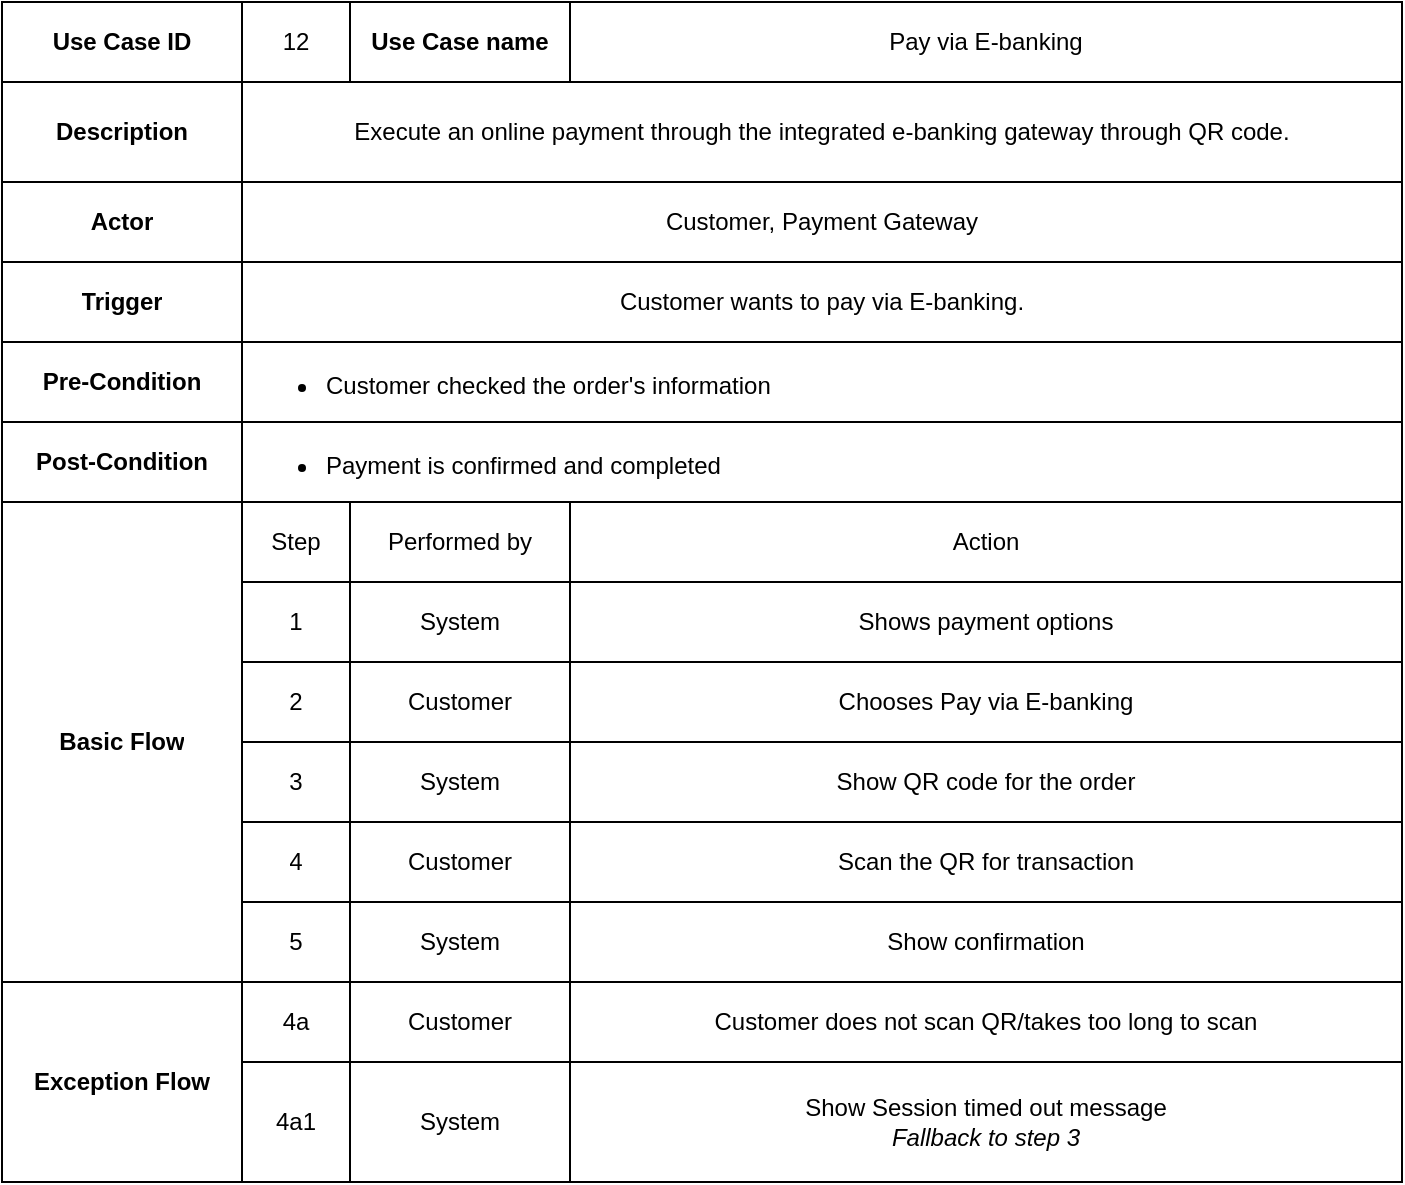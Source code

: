 <mxfile version="27.1.1">
  <diagram name="Page-1" id="bQDI14vMw8PZ6naLLSDK">
    <mxGraphModel dx="1060" dy="635" grid="1" gridSize="10" guides="1" tooltips="1" connect="1" arrows="1" fold="1" page="1" pageScale="1" pageWidth="850" pageHeight="1100" math="0" shadow="0">
      <root>
        <mxCell id="0" />
        <mxCell id="1" parent="0" />
        <mxCell id="U2eWrKddskr88P-q4Avn-1" value="" style="shape=table;startSize=0;container=1;collapsible=0;childLayout=tableLayout;fontStyle=0" parent="1" vertex="1">
          <mxGeometry x="75" y="250" width="700" height="590" as="geometry" />
        </mxCell>
        <mxCell id="U2eWrKddskr88P-q4Avn-2" value="" style="shape=tableRow;horizontal=0;startSize=0;swimlaneHead=0;swimlaneBody=0;strokeColor=inherit;top=0;left=0;bottom=0;right=0;collapsible=0;dropTarget=0;fillColor=none;points=[[0,0.5],[1,0.5]];portConstraint=eastwest;" parent="U2eWrKddskr88P-q4Avn-1" vertex="1">
          <mxGeometry width="700" height="40" as="geometry" />
        </mxCell>
        <mxCell id="U2eWrKddskr88P-q4Avn-3" value="Use Case ID" style="shape=partialRectangle;html=1;whiteSpace=wrap;connectable=0;strokeColor=inherit;overflow=hidden;fillColor=none;top=0;left=0;bottom=0;right=0;pointerEvents=1;fontStyle=1" parent="U2eWrKddskr88P-q4Avn-2" vertex="1">
          <mxGeometry width="120" height="40" as="geometry">
            <mxRectangle width="120" height="40" as="alternateBounds" />
          </mxGeometry>
        </mxCell>
        <mxCell id="U2eWrKddskr88P-q4Avn-4" value="12" style="shape=partialRectangle;html=1;whiteSpace=wrap;connectable=0;strokeColor=inherit;overflow=hidden;fillColor=none;top=0;left=0;bottom=0;right=0;pointerEvents=1;" parent="U2eWrKddskr88P-q4Avn-2" vertex="1">
          <mxGeometry x="120" width="54" height="40" as="geometry">
            <mxRectangle width="54" height="40" as="alternateBounds" />
          </mxGeometry>
        </mxCell>
        <mxCell id="U2eWrKddskr88P-q4Avn-5" value="Use Case name" style="shape=partialRectangle;html=1;whiteSpace=wrap;connectable=0;strokeColor=inherit;overflow=hidden;fillColor=none;top=0;left=0;bottom=0;right=0;pointerEvents=1;fontStyle=1" parent="U2eWrKddskr88P-q4Avn-2" vertex="1">
          <mxGeometry x="174" width="110" height="40" as="geometry">
            <mxRectangle width="110" height="40" as="alternateBounds" />
          </mxGeometry>
        </mxCell>
        <mxCell id="U2eWrKddskr88P-q4Avn-6" value="Pay via E-banking" style="shape=partialRectangle;html=1;whiteSpace=wrap;connectable=0;strokeColor=inherit;overflow=hidden;fillColor=none;top=0;left=0;bottom=0;right=0;pointerEvents=1;" parent="U2eWrKddskr88P-q4Avn-2" vertex="1">
          <mxGeometry x="284" width="416" height="40" as="geometry">
            <mxRectangle width="416" height="40" as="alternateBounds" />
          </mxGeometry>
        </mxCell>
        <mxCell id="U2eWrKddskr88P-q4Avn-7" style="shape=tableRow;horizontal=0;startSize=0;swimlaneHead=0;swimlaneBody=0;strokeColor=inherit;top=0;left=0;bottom=0;right=0;collapsible=0;dropTarget=0;fillColor=none;points=[[0,0.5],[1,0.5]];portConstraint=eastwest;" parent="U2eWrKddskr88P-q4Avn-1" vertex="1">
          <mxGeometry y="40" width="700" height="50" as="geometry" />
        </mxCell>
        <mxCell id="U2eWrKddskr88P-q4Avn-8" value="Description" style="shape=partialRectangle;html=1;whiteSpace=wrap;connectable=0;strokeColor=inherit;overflow=hidden;fillColor=none;top=0;left=0;bottom=0;right=0;pointerEvents=1;fontStyle=1" parent="U2eWrKddskr88P-q4Avn-7" vertex="1">
          <mxGeometry width="120" height="50" as="geometry">
            <mxRectangle width="120" height="50" as="alternateBounds" />
          </mxGeometry>
        </mxCell>
        <mxCell id="U2eWrKddskr88P-q4Avn-9" value="Execute an online payment through the integrated e-banking gateway through QR code." style="shape=partialRectangle;html=1;whiteSpace=wrap;connectable=0;strokeColor=inherit;overflow=hidden;fillColor=none;top=0;left=0;bottom=0;right=0;pointerEvents=1;rowspan=1;colspan=3;" parent="U2eWrKddskr88P-q4Avn-7" vertex="1">
          <mxGeometry x="120" width="580" height="50" as="geometry">
            <mxRectangle width="54" height="50" as="alternateBounds" />
          </mxGeometry>
        </mxCell>
        <mxCell id="U2eWrKddskr88P-q4Avn-10" style="shape=partialRectangle;html=1;whiteSpace=wrap;connectable=0;strokeColor=inherit;overflow=hidden;fillColor=none;top=0;left=0;bottom=0;right=0;pointerEvents=1;fontStyle=1" parent="U2eWrKddskr88P-q4Avn-7" vertex="1" visible="0">
          <mxGeometry x="174" width="110" height="50" as="geometry">
            <mxRectangle width="110" height="50" as="alternateBounds" />
          </mxGeometry>
        </mxCell>
        <mxCell id="U2eWrKddskr88P-q4Avn-11" style="shape=partialRectangle;html=1;whiteSpace=wrap;connectable=0;strokeColor=inherit;overflow=hidden;fillColor=none;top=0;left=0;bottom=0;right=0;pointerEvents=1;" parent="U2eWrKddskr88P-q4Avn-7" vertex="1" visible="0">
          <mxGeometry x="284" width="416" height="50" as="geometry">
            <mxRectangle width="416" height="50" as="alternateBounds" />
          </mxGeometry>
        </mxCell>
        <mxCell id="U2eWrKddskr88P-q4Avn-12" value="" style="shape=tableRow;horizontal=0;startSize=0;swimlaneHead=0;swimlaneBody=0;strokeColor=inherit;top=0;left=0;bottom=0;right=0;collapsible=0;dropTarget=0;fillColor=none;points=[[0,0.5],[1,0.5]];portConstraint=eastwest;" parent="U2eWrKddskr88P-q4Avn-1" vertex="1">
          <mxGeometry y="90" width="700" height="40" as="geometry" />
        </mxCell>
        <mxCell id="U2eWrKddskr88P-q4Avn-13" value="Actor" style="shape=partialRectangle;html=1;whiteSpace=wrap;connectable=0;strokeColor=inherit;overflow=hidden;fillColor=none;top=0;left=0;bottom=0;right=0;pointerEvents=1;fontStyle=1" parent="U2eWrKddskr88P-q4Avn-12" vertex="1">
          <mxGeometry width="120" height="40" as="geometry">
            <mxRectangle width="120" height="40" as="alternateBounds" />
          </mxGeometry>
        </mxCell>
        <mxCell id="U2eWrKddskr88P-q4Avn-14" value="Customer, Payment Gateway" style="shape=partialRectangle;html=1;whiteSpace=wrap;connectable=0;strokeColor=inherit;overflow=hidden;fillColor=none;top=0;left=0;bottom=0;right=0;pointerEvents=1;rowspan=1;colspan=3;" parent="U2eWrKddskr88P-q4Avn-12" vertex="1">
          <mxGeometry x="120" width="580" height="40" as="geometry">
            <mxRectangle width="54" height="40" as="alternateBounds" />
          </mxGeometry>
        </mxCell>
        <mxCell id="U2eWrKddskr88P-q4Avn-15" value="" style="shape=partialRectangle;html=1;whiteSpace=wrap;connectable=0;strokeColor=inherit;overflow=hidden;fillColor=none;top=0;left=0;bottom=0;right=0;pointerEvents=1;" parent="U2eWrKddskr88P-q4Avn-12" vertex="1" visible="0">
          <mxGeometry x="174" width="110" height="40" as="geometry">
            <mxRectangle width="110" height="40" as="alternateBounds" />
          </mxGeometry>
        </mxCell>
        <mxCell id="U2eWrKddskr88P-q4Avn-16" value="" style="shape=partialRectangle;html=1;whiteSpace=wrap;connectable=0;strokeColor=inherit;overflow=hidden;fillColor=none;top=0;left=0;bottom=0;right=0;pointerEvents=1;" parent="U2eWrKddskr88P-q4Avn-12" vertex="1" visible="0">
          <mxGeometry x="284" width="416" height="40" as="geometry">
            <mxRectangle width="416" height="40" as="alternateBounds" />
          </mxGeometry>
        </mxCell>
        <mxCell id="U2eWrKddskr88P-q4Avn-17" style="shape=tableRow;horizontal=0;startSize=0;swimlaneHead=0;swimlaneBody=0;strokeColor=inherit;top=0;left=0;bottom=0;right=0;collapsible=0;dropTarget=0;fillColor=none;points=[[0,0.5],[1,0.5]];portConstraint=eastwest;" parent="U2eWrKddskr88P-q4Avn-1" vertex="1">
          <mxGeometry y="130" width="700" height="40" as="geometry" />
        </mxCell>
        <mxCell id="U2eWrKddskr88P-q4Avn-18" value="Trigger" style="shape=partialRectangle;html=1;whiteSpace=wrap;connectable=0;strokeColor=inherit;overflow=hidden;fillColor=none;top=0;left=0;bottom=0;right=0;pointerEvents=1;fontStyle=1" parent="U2eWrKddskr88P-q4Avn-17" vertex="1">
          <mxGeometry width="120" height="40" as="geometry">
            <mxRectangle width="120" height="40" as="alternateBounds" />
          </mxGeometry>
        </mxCell>
        <mxCell id="U2eWrKddskr88P-q4Avn-19" value="Customer wants to pay via E-banking." style="shape=partialRectangle;html=1;whiteSpace=wrap;connectable=0;strokeColor=inherit;overflow=hidden;fillColor=none;top=0;left=0;bottom=0;right=0;pointerEvents=1;rowspan=1;colspan=3;" parent="U2eWrKddskr88P-q4Avn-17" vertex="1">
          <mxGeometry x="120" width="580" height="40" as="geometry">
            <mxRectangle width="54" height="40" as="alternateBounds" />
          </mxGeometry>
        </mxCell>
        <mxCell id="U2eWrKddskr88P-q4Avn-20" style="shape=partialRectangle;html=1;whiteSpace=wrap;connectable=0;strokeColor=inherit;overflow=hidden;fillColor=none;top=0;left=0;bottom=0;right=0;pointerEvents=1;" parent="U2eWrKddskr88P-q4Avn-17" vertex="1" visible="0">
          <mxGeometry x="174" width="110" height="40" as="geometry">
            <mxRectangle width="110" height="40" as="alternateBounds" />
          </mxGeometry>
        </mxCell>
        <mxCell id="U2eWrKddskr88P-q4Avn-21" style="shape=partialRectangle;html=1;whiteSpace=wrap;connectable=0;strokeColor=inherit;overflow=hidden;fillColor=none;top=0;left=0;bottom=0;right=0;pointerEvents=1;" parent="U2eWrKddskr88P-q4Avn-17" vertex="1" visible="0">
          <mxGeometry x="284" width="416" height="40" as="geometry">
            <mxRectangle width="416" height="40" as="alternateBounds" />
          </mxGeometry>
        </mxCell>
        <mxCell id="U2eWrKddskr88P-q4Avn-22" value="" style="shape=tableRow;horizontal=0;startSize=0;swimlaneHead=0;swimlaneBody=0;strokeColor=inherit;top=0;left=0;bottom=0;right=0;collapsible=0;dropTarget=0;fillColor=none;points=[[0,0.5],[1,0.5]];portConstraint=eastwest;" parent="U2eWrKddskr88P-q4Avn-1" vertex="1">
          <mxGeometry y="170" width="700" height="40" as="geometry" />
        </mxCell>
        <mxCell id="U2eWrKddskr88P-q4Avn-23" value="&lt;b&gt;Pre-Condition&lt;/b&gt;" style="shape=partialRectangle;html=1;whiteSpace=wrap;connectable=0;strokeColor=inherit;overflow=hidden;fillColor=none;top=0;left=0;bottom=0;right=0;pointerEvents=1;" parent="U2eWrKddskr88P-q4Avn-22" vertex="1">
          <mxGeometry width="120" height="40" as="geometry">
            <mxRectangle width="120" height="40" as="alternateBounds" />
          </mxGeometry>
        </mxCell>
        <mxCell id="U2eWrKddskr88P-q4Avn-24" value="&lt;div align=&quot;left&quot;&gt;&lt;ul&gt;&lt;li&gt;Customer checked the order&#39;s information&lt;/li&gt;&lt;/ul&gt;&lt;/div&gt;" style="shape=partialRectangle;html=1;whiteSpace=wrap;connectable=0;strokeColor=inherit;overflow=hidden;fillColor=none;top=0;left=0;bottom=0;right=0;pointerEvents=1;rowspan=1;colspan=3;align=left;" parent="U2eWrKddskr88P-q4Avn-22" vertex="1">
          <mxGeometry x="120" width="580" height="40" as="geometry">
            <mxRectangle width="54" height="40" as="alternateBounds" />
          </mxGeometry>
        </mxCell>
        <mxCell id="U2eWrKddskr88P-q4Avn-25" value="" style="shape=partialRectangle;html=1;whiteSpace=wrap;connectable=0;strokeColor=inherit;overflow=hidden;fillColor=none;top=0;left=0;bottom=0;right=0;pointerEvents=1;" parent="U2eWrKddskr88P-q4Avn-22" vertex="1" visible="0">
          <mxGeometry x="174" width="110" height="40" as="geometry">
            <mxRectangle width="110" height="40" as="alternateBounds" />
          </mxGeometry>
        </mxCell>
        <mxCell id="U2eWrKddskr88P-q4Avn-26" value="" style="shape=partialRectangle;html=1;whiteSpace=wrap;connectable=0;strokeColor=inherit;overflow=hidden;fillColor=none;top=0;left=0;bottom=0;right=0;pointerEvents=1;" parent="U2eWrKddskr88P-q4Avn-22" vertex="1" visible="0">
          <mxGeometry x="284" width="416" height="40" as="geometry">
            <mxRectangle width="416" height="40" as="alternateBounds" />
          </mxGeometry>
        </mxCell>
        <mxCell id="U2eWrKddskr88P-q4Avn-27" style="shape=tableRow;horizontal=0;startSize=0;swimlaneHead=0;swimlaneBody=0;strokeColor=inherit;top=0;left=0;bottom=0;right=0;collapsible=0;dropTarget=0;fillColor=none;points=[[0,0.5],[1,0.5]];portConstraint=eastwest;" parent="U2eWrKddskr88P-q4Avn-1" vertex="1">
          <mxGeometry y="210" width="700" height="40" as="geometry" />
        </mxCell>
        <mxCell id="U2eWrKddskr88P-q4Avn-28" value="&lt;b&gt;Post-Condition&lt;/b&gt;" style="shape=partialRectangle;html=1;whiteSpace=wrap;connectable=0;strokeColor=inherit;overflow=hidden;fillColor=none;top=0;left=0;bottom=0;right=0;pointerEvents=1;" parent="U2eWrKddskr88P-q4Avn-27" vertex="1">
          <mxGeometry width="120" height="40" as="geometry">
            <mxRectangle width="120" height="40" as="alternateBounds" />
          </mxGeometry>
        </mxCell>
        <mxCell id="U2eWrKddskr88P-q4Avn-29" value="&lt;div align=&quot;left&quot;&gt;&lt;ul&gt;&lt;li&gt;Payment is confirmed and completed&lt;/li&gt;&lt;/ul&gt;&lt;/div&gt;" style="shape=partialRectangle;html=1;whiteSpace=wrap;connectable=0;strokeColor=inherit;overflow=hidden;fillColor=none;top=0;left=0;bottom=0;right=0;pointerEvents=1;rowspan=1;colspan=3;align=left;" parent="U2eWrKddskr88P-q4Avn-27" vertex="1">
          <mxGeometry x="120" width="580" height="40" as="geometry">
            <mxRectangle width="54" height="40" as="alternateBounds" />
          </mxGeometry>
        </mxCell>
        <mxCell id="U2eWrKddskr88P-q4Avn-30" style="shape=partialRectangle;html=1;whiteSpace=wrap;connectable=0;strokeColor=inherit;overflow=hidden;fillColor=none;top=0;left=0;bottom=0;right=0;pointerEvents=1;" parent="U2eWrKddskr88P-q4Avn-27" vertex="1" visible="0">
          <mxGeometry x="174" width="110" height="40" as="geometry">
            <mxRectangle width="110" height="40" as="alternateBounds" />
          </mxGeometry>
        </mxCell>
        <mxCell id="U2eWrKddskr88P-q4Avn-31" style="shape=partialRectangle;html=1;whiteSpace=wrap;connectable=0;strokeColor=inherit;overflow=hidden;fillColor=none;top=0;left=0;bottom=0;right=0;pointerEvents=1;" parent="U2eWrKddskr88P-q4Avn-27" vertex="1" visible="0">
          <mxGeometry x="284" width="416" height="40" as="geometry">
            <mxRectangle width="416" height="40" as="alternateBounds" />
          </mxGeometry>
        </mxCell>
        <mxCell id="U2eWrKddskr88P-q4Avn-32" value="" style="shape=tableRow;horizontal=0;startSize=0;swimlaneHead=0;swimlaneBody=0;strokeColor=inherit;top=0;left=0;bottom=0;right=0;collapsible=0;dropTarget=0;fillColor=none;points=[[0,0.5],[1,0.5]];portConstraint=eastwest;" parent="U2eWrKddskr88P-q4Avn-1" vertex="1">
          <mxGeometry y="250" width="700" height="40" as="geometry" />
        </mxCell>
        <mxCell id="U2eWrKddskr88P-q4Avn-33" value="&lt;b&gt;Basic Flow&lt;/b&gt;" style="shape=partialRectangle;html=1;whiteSpace=wrap;connectable=0;strokeColor=inherit;overflow=hidden;fillColor=none;top=0;left=0;bottom=0;right=0;pointerEvents=1;rowspan=6;colspan=1;" parent="U2eWrKddskr88P-q4Avn-32" vertex="1">
          <mxGeometry width="120" height="240" as="geometry">
            <mxRectangle width="120" height="40" as="alternateBounds" />
          </mxGeometry>
        </mxCell>
        <mxCell id="U2eWrKddskr88P-q4Avn-34" value="Step" style="shape=partialRectangle;html=1;whiteSpace=wrap;connectable=0;strokeColor=inherit;overflow=hidden;fillColor=none;top=0;left=0;bottom=0;right=0;pointerEvents=1;" parent="U2eWrKddskr88P-q4Avn-32" vertex="1">
          <mxGeometry x="120" width="54" height="40" as="geometry">
            <mxRectangle width="54" height="40" as="alternateBounds" />
          </mxGeometry>
        </mxCell>
        <mxCell id="U2eWrKddskr88P-q4Avn-35" value="Performed by" style="shape=partialRectangle;html=1;whiteSpace=wrap;connectable=0;strokeColor=inherit;overflow=hidden;fillColor=none;top=0;left=0;bottom=0;right=0;pointerEvents=1;" parent="U2eWrKddskr88P-q4Avn-32" vertex="1">
          <mxGeometry x="174" width="110" height="40" as="geometry">
            <mxRectangle width="110" height="40" as="alternateBounds" />
          </mxGeometry>
        </mxCell>
        <mxCell id="U2eWrKddskr88P-q4Avn-36" value="Action" style="shape=partialRectangle;html=1;whiteSpace=wrap;connectable=0;strokeColor=inherit;overflow=hidden;fillColor=none;top=0;left=0;bottom=0;right=0;pointerEvents=1;" parent="U2eWrKddskr88P-q4Avn-32" vertex="1">
          <mxGeometry x="284" width="416" height="40" as="geometry">
            <mxRectangle width="416" height="40" as="alternateBounds" />
          </mxGeometry>
        </mxCell>
        <mxCell id="U2eWrKddskr88P-q4Avn-37" value="" style="shape=tableRow;horizontal=0;startSize=0;swimlaneHead=0;swimlaneBody=0;strokeColor=inherit;top=0;left=0;bottom=0;right=0;collapsible=0;dropTarget=0;fillColor=none;points=[[0,0.5],[1,0.5]];portConstraint=eastwest;" parent="U2eWrKddskr88P-q4Avn-1" vertex="1">
          <mxGeometry y="290" width="700" height="40" as="geometry" />
        </mxCell>
        <mxCell id="U2eWrKddskr88P-q4Avn-38" value="" style="shape=partialRectangle;html=1;whiteSpace=wrap;connectable=0;strokeColor=inherit;overflow=hidden;fillColor=none;top=0;left=0;bottom=0;right=0;pointerEvents=1;" parent="U2eWrKddskr88P-q4Avn-37" vertex="1" visible="0">
          <mxGeometry width="120" height="40" as="geometry">
            <mxRectangle width="120" height="40" as="alternateBounds" />
          </mxGeometry>
        </mxCell>
        <mxCell id="U2eWrKddskr88P-q4Avn-39" value="1" style="shape=partialRectangle;html=1;whiteSpace=wrap;connectable=0;strokeColor=inherit;overflow=hidden;fillColor=none;top=0;left=0;bottom=0;right=0;pointerEvents=1;" parent="U2eWrKddskr88P-q4Avn-37" vertex="1">
          <mxGeometry x="120" width="54" height="40" as="geometry">
            <mxRectangle width="54" height="40" as="alternateBounds" />
          </mxGeometry>
        </mxCell>
        <mxCell id="U2eWrKddskr88P-q4Avn-40" value="System" style="shape=partialRectangle;html=1;whiteSpace=wrap;connectable=0;strokeColor=inherit;overflow=hidden;fillColor=none;top=0;left=0;bottom=0;right=0;pointerEvents=1;" parent="U2eWrKddskr88P-q4Avn-37" vertex="1">
          <mxGeometry x="174" width="110" height="40" as="geometry">
            <mxRectangle width="110" height="40" as="alternateBounds" />
          </mxGeometry>
        </mxCell>
        <mxCell id="U2eWrKddskr88P-q4Avn-41" value="Shows payment options" style="shape=partialRectangle;html=1;whiteSpace=wrap;connectable=0;strokeColor=inherit;overflow=hidden;fillColor=none;top=0;left=0;bottom=0;right=0;pointerEvents=1;fontStyle=0" parent="U2eWrKddskr88P-q4Avn-37" vertex="1">
          <mxGeometry x="284" width="416" height="40" as="geometry">
            <mxRectangle width="416" height="40" as="alternateBounds" />
          </mxGeometry>
        </mxCell>
        <mxCell id="U2eWrKddskr88P-q4Avn-42" value="" style="shape=tableRow;horizontal=0;startSize=0;swimlaneHead=0;swimlaneBody=0;strokeColor=inherit;top=0;left=0;bottom=0;right=0;collapsible=0;dropTarget=0;fillColor=none;points=[[0,0.5],[1,0.5]];portConstraint=eastwest;" parent="U2eWrKddskr88P-q4Avn-1" vertex="1">
          <mxGeometry y="330" width="700" height="40" as="geometry" />
        </mxCell>
        <mxCell id="U2eWrKddskr88P-q4Avn-43" value="" style="shape=partialRectangle;html=1;whiteSpace=wrap;connectable=0;strokeColor=inherit;overflow=hidden;fillColor=none;top=0;left=0;bottom=0;right=0;pointerEvents=1;" parent="U2eWrKddskr88P-q4Avn-42" vertex="1" visible="0">
          <mxGeometry width="120" height="40" as="geometry">
            <mxRectangle width="120" height="40" as="alternateBounds" />
          </mxGeometry>
        </mxCell>
        <mxCell id="U2eWrKddskr88P-q4Avn-44" value="2" style="shape=partialRectangle;html=1;whiteSpace=wrap;connectable=0;strokeColor=inherit;overflow=hidden;fillColor=none;top=0;left=0;bottom=0;right=0;pointerEvents=1;" parent="U2eWrKddskr88P-q4Avn-42" vertex="1">
          <mxGeometry x="120" width="54" height="40" as="geometry">
            <mxRectangle width="54" height="40" as="alternateBounds" />
          </mxGeometry>
        </mxCell>
        <mxCell id="U2eWrKddskr88P-q4Avn-45" value="Customer" style="shape=partialRectangle;html=1;whiteSpace=wrap;connectable=0;strokeColor=inherit;overflow=hidden;fillColor=none;top=0;left=0;bottom=0;right=0;pointerEvents=1;" parent="U2eWrKddskr88P-q4Avn-42" vertex="1">
          <mxGeometry x="174" width="110" height="40" as="geometry">
            <mxRectangle width="110" height="40" as="alternateBounds" />
          </mxGeometry>
        </mxCell>
        <mxCell id="U2eWrKddskr88P-q4Avn-46" value="Chooses Pay via E-banking" style="shape=partialRectangle;html=1;whiteSpace=wrap;connectable=0;strokeColor=inherit;overflow=hidden;fillColor=none;top=0;left=0;bottom=0;right=0;pointerEvents=1;fontStyle=0" parent="U2eWrKddskr88P-q4Avn-42" vertex="1">
          <mxGeometry x="284" width="416" height="40" as="geometry">
            <mxRectangle width="416" height="40" as="alternateBounds" />
          </mxGeometry>
        </mxCell>
        <mxCell id="U2eWrKddskr88P-q4Avn-47" value="" style="shape=tableRow;horizontal=0;startSize=0;swimlaneHead=0;swimlaneBody=0;strokeColor=inherit;top=0;left=0;bottom=0;right=0;collapsible=0;dropTarget=0;fillColor=none;points=[[0,0.5],[1,0.5]];portConstraint=eastwest;" parent="U2eWrKddskr88P-q4Avn-1" vertex="1">
          <mxGeometry y="370" width="700" height="40" as="geometry" />
        </mxCell>
        <mxCell id="U2eWrKddskr88P-q4Avn-48" value="" style="shape=partialRectangle;html=1;whiteSpace=wrap;connectable=0;strokeColor=inherit;overflow=hidden;fillColor=none;top=0;left=0;bottom=0;right=0;pointerEvents=1;" parent="U2eWrKddskr88P-q4Avn-47" vertex="1" visible="0">
          <mxGeometry width="120" height="40" as="geometry">
            <mxRectangle width="120" height="40" as="alternateBounds" />
          </mxGeometry>
        </mxCell>
        <mxCell id="U2eWrKddskr88P-q4Avn-49" value="3" style="shape=partialRectangle;html=1;whiteSpace=wrap;connectable=0;strokeColor=inherit;overflow=hidden;fillColor=none;top=0;left=0;bottom=0;right=0;pointerEvents=1;" parent="U2eWrKddskr88P-q4Avn-47" vertex="1">
          <mxGeometry x="120" width="54" height="40" as="geometry">
            <mxRectangle width="54" height="40" as="alternateBounds" />
          </mxGeometry>
        </mxCell>
        <mxCell id="U2eWrKddskr88P-q4Avn-50" value="System" style="shape=partialRectangle;html=1;whiteSpace=wrap;connectable=0;strokeColor=inherit;overflow=hidden;fillColor=none;top=0;left=0;bottom=0;right=0;pointerEvents=1;" parent="U2eWrKddskr88P-q4Avn-47" vertex="1">
          <mxGeometry x="174" width="110" height="40" as="geometry">
            <mxRectangle width="110" height="40" as="alternateBounds" />
          </mxGeometry>
        </mxCell>
        <mxCell id="U2eWrKddskr88P-q4Avn-51" value="Show QR code for the order" style="shape=partialRectangle;html=1;whiteSpace=wrap;connectable=0;strokeColor=inherit;overflow=hidden;fillColor=none;top=0;left=0;bottom=0;right=0;pointerEvents=1;" parent="U2eWrKddskr88P-q4Avn-47" vertex="1">
          <mxGeometry x="284" width="416" height="40" as="geometry">
            <mxRectangle width="416" height="40" as="alternateBounds" />
          </mxGeometry>
        </mxCell>
        <mxCell id="U2eWrKddskr88P-q4Avn-52" style="shape=tableRow;horizontal=0;startSize=0;swimlaneHead=0;swimlaneBody=0;strokeColor=inherit;top=0;left=0;bottom=0;right=0;collapsible=0;dropTarget=0;fillColor=none;points=[[0,0.5],[1,0.5]];portConstraint=eastwest;" parent="U2eWrKddskr88P-q4Avn-1" vertex="1">
          <mxGeometry y="410" width="700" height="40" as="geometry" />
        </mxCell>
        <mxCell id="U2eWrKddskr88P-q4Avn-53" style="shape=partialRectangle;html=1;whiteSpace=wrap;connectable=0;strokeColor=inherit;overflow=hidden;fillColor=none;top=0;left=0;bottom=0;right=0;pointerEvents=1;" parent="U2eWrKddskr88P-q4Avn-52" visible="0" vertex="1">
          <mxGeometry width="120" height="40" as="geometry">
            <mxRectangle width="120" height="40" as="alternateBounds" />
          </mxGeometry>
        </mxCell>
        <mxCell id="U2eWrKddskr88P-q4Avn-54" value="4" style="shape=partialRectangle;html=1;whiteSpace=wrap;connectable=0;strokeColor=inherit;overflow=hidden;fillColor=none;top=0;left=0;bottom=0;right=0;pointerEvents=1;" parent="U2eWrKddskr88P-q4Avn-52" vertex="1">
          <mxGeometry x="120" width="54" height="40" as="geometry">
            <mxRectangle width="54" height="40" as="alternateBounds" />
          </mxGeometry>
        </mxCell>
        <mxCell id="U2eWrKddskr88P-q4Avn-55" value="Customer" style="shape=partialRectangle;html=1;whiteSpace=wrap;connectable=0;strokeColor=inherit;overflow=hidden;fillColor=none;top=0;left=0;bottom=0;right=0;pointerEvents=1;" parent="U2eWrKddskr88P-q4Avn-52" vertex="1">
          <mxGeometry x="174" width="110" height="40" as="geometry">
            <mxRectangle width="110" height="40" as="alternateBounds" />
          </mxGeometry>
        </mxCell>
        <mxCell id="U2eWrKddskr88P-q4Avn-56" value="Scan the QR for transaction" style="shape=partialRectangle;html=1;whiteSpace=wrap;connectable=0;strokeColor=inherit;overflow=hidden;fillColor=none;top=0;left=0;bottom=0;right=0;pointerEvents=1;" parent="U2eWrKddskr88P-q4Avn-52" vertex="1">
          <mxGeometry x="284" width="416" height="40" as="geometry">
            <mxRectangle width="416" height="40" as="alternateBounds" />
          </mxGeometry>
        </mxCell>
        <mxCell id="U2eWrKddskr88P-q4Avn-62" style="shape=tableRow;horizontal=0;startSize=0;swimlaneHead=0;swimlaneBody=0;strokeColor=inherit;top=0;left=0;bottom=0;right=0;collapsible=0;dropTarget=0;fillColor=none;points=[[0,0.5],[1,0.5]];portConstraint=eastwest;" parent="U2eWrKddskr88P-q4Avn-1" vertex="1">
          <mxGeometry y="450" width="700" height="40" as="geometry" />
        </mxCell>
        <mxCell id="U2eWrKddskr88P-q4Avn-63" style="shape=partialRectangle;html=1;whiteSpace=wrap;connectable=0;strokeColor=inherit;overflow=hidden;fillColor=none;top=0;left=0;bottom=0;right=0;pointerEvents=1;" parent="U2eWrKddskr88P-q4Avn-62" visible="0" vertex="1">
          <mxGeometry width="120" height="40" as="geometry">
            <mxRectangle width="120" height="40" as="alternateBounds" />
          </mxGeometry>
        </mxCell>
        <mxCell id="U2eWrKddskr88P-q4Avn-64" value="5" style="shape=partialRectangle;html=1;whiteSpace=wrap;connectable=0;strokeColor=inherit;overflow=hidden;fillColor=none;top=0;left=0;bottom=0;right=0;pointerEvents=1;" parent="U2eWrKddskr88P-q4Avn-62" vertex="1">
          <mxGeometry x="120" width="54" height="40" as="geometry">
            <mxRectangle width="54" height="40" as="alternateBounds" />
          </mxGeometry>
        </mxCell>
        <mxCell id="U2eWrKddskr88P-q4Avn-65" value="System" style="shape=partialRectangle;html=1;whiteSpace=wrap;connectable=0;strokeColor=inherit;overflow=hidden;fillColor=none;top=0;left=0;bottom=0;right=0;pointerEvents=1;" parent="U2eWrKddskr88P-q4Avn-62" vertex="1">
          <mxGeometry x="174" width="110" height="40" as="geometry">
            <mxRectangle width="110" height="40" as="alternateBounds" />
          </mxGeometry>
        </mxCell>
        <mxCell id="U2eWrKddskr88P-q4Avn-66" value="Show confirmation" style="shape=partialRectangle;html=1;whiteSpace=wrap;connectable=0;strokeColor=inherit;overflow=hidden;fillColor=none;top=0;left=0;bottom=0;right=0;pointerEvents=1;" parent="U2eWrKddskr88P-q4Avn-62" vertex="1">
          <mxGeometry x="284" width="416" height="40" as="geometry">
            <mxRectangle width="416" height="40" as="alternateBounds" />
          </mxGeometry>
        </mxCell>
        <mxCell id="U2eWrKddskr88P-q4Avn-57" style="shape=tableRow;horizontal=0;startSize=0;swimlaneHead=0;swimlaneBody=0;strokeColor=inherit;top=0;left=0;bottom=0;right=0;collapsible=0;dropTarget=0;fillColor=none;points=[[0,0.5],[1,0.5]];portConstraint=eastwest;" parent="U2eWrKddskr88P-q4Avn-1" vertex="1">
          <mxGeometry y="490" width="700" height="40" as="geometry" />
        </mxCell>
        <mxCell id="U2eWrKddskr88P-q4Avn-58" value="&lt;b&gt;Exception Flow&lt;/b&gt;" style="shape=partialRectangle;html=1;whiteSpace=wrap;connectable=0;strokeColor=inherit;overflow=hidden;fillColor=none;top=0;left=0;bottom=0;right=0;pointerEvents=1;rowspan=2;colspan=1;" parent="U2eWrKddskr88P-q4Avn-57" vertex="1">
          <mxGeometry width="120" height="100" as="geometry">
            <mxRectangle width="120" height="40" as="alternateBounds" />
          </mxGeometry>
        </mxCell>
        <mxCell id="U2eWrKddskr88P-q4Avn-59" value="4a" style="shape=partialRectangle;html=1;whiteSpace=wrap;connectable=0;strokeColor=inherit;overflow=hidden;fillColor=none;top=0;left=0;bottom=0;right=0;pointerEvents=1;" parent="U2eWrKddskr88P-q4Avn-57" vertex="1">
          <mxGeometry x="120" width="54" height="40" as="geometry">
            <mxRectangle width="54" height="40" as="alternateBounds" />
          </mxGeometry>
        </mxCell>
        <mxCell id="U2eWrKddskr88P-q4Avn-60" value="Customer" style="shape=partialRectangle;html=1;whiteSpace=wrap;connectable=0;strokeColor=inherit;overflow=hidden;fillColor=none;top=0;left=0;bottom=0;right=0;pointerEvents=1;" parent="U2eWrKddskr88P-q4Avn-57" vertex="1">
          <mxGeometry x="174" width="110" height="40" as="geometry">
            <mxRectangle width="110" height="40" as="alternateBounds" />
          </mxGeometry>
        </mxCell>
        <mxCell id="U2eWrKddskr88P-q4Avn-61" value="Customer does not scan QR/takes too long to scan" style="shape=partialRectangle;html=1;whiteSpace=wrap;connectable=0;strokeColor=inherit;overflow=hidden;fillColor=none;top=0;left=0;bottom=0;right=0;pointerEvents=1;" parent="U2eWrKddskr88P-q4Avn-57" vertex="1">
          <mxGeometry x="284" width="416" height="40" as="geometry">
            <mxRectangle width="416" height="40" as="alternateBounds" />
          </mxGeometry>
        </mxCell>
        <mxCell id="U2eWrKddskr88P-q4Avn-67" style="shape=tableRow;horizontal=0;startSize=0;swimlaneHead=0;swimlaneBody=0;strokeColor=inherit;top=0;left=0;bottom=0;right=0;collapsible=0;dropTarget=0;fillColor=none;points=[[0,0.5],[1,0.5]];portConstraint=eastwest;" parent="U2eWrKddskr88P-q4Avn-1" vertex="1">
          <mxGeometry y="530" width="700" height="60" as="geometry" />
        </mxCell>
        <mxCell id="U2eWrKddskr88P-q4Avn-68" style="shape=partialRectangle;html=1;whiteSpace=wrap;connectable=0;strokeColor=inherit;overflow=hidden;fillColor=none;top=0;left=0;bottom=0;right=0;pointerEvents=1;" parent="U2eWrKddskr88P-q4Avn-67" vertex="1" visible="0">
          <mxGeometry width="120" height="60" as="geometry">
            <mxRectangle width="120" height="60" as="alternateBounds" />
          </mxGeometry>
        </mxCell>
        <mxCell id="U2eWrKddskr88P-q4Avn-69" value="4a1" style="shape=partialRectangle;html=1;whiteSpace=wrap;connectable=0;strokeColor=inherit;overflow=hidden;fillColor=none;top=0;left=0;bottom=0;right=0;pointerEvents=1;" parent="U2eWrKddskr88P-q4Avn-67" vertex="1">
          <mxGeometry x="120" width="54" height="60" as="geometry">
            <mxRectangle width="54" height="60" as="alternateBounds" />
          </mxGeometry>
        </mxCell>
        <mxCell id="U2eWrKddskr88P-q4Avn-70" value="System" style="shape=partialRectangle;html=1;whiteSpace=wrap;connectable=0;strokeColor=inherit;overflow=hidden;fillColor=none;top=0;left=0;bottom=0;right=0;pointerEvents=1;" parent="U2eWrKddskr88P-q4Avn-67" vertex="1">
          <mxGeometry x="174" width="110" height="60" as="geometry">
            <mxRectangle width="110" height="60" as="alternateBounds" />
          </mxGeometry>
        </mxCell>
        <mxCell id="U2eWrKddskr88P-q4Avn-71" value="Show Session timed out message&lt;br&gt;&lt;i&gt;Fallback to step 3&lt;/i&gt;" style="shape=partialRectangle;html=1;whiteSpace=wrap;connectable=0;strokeColor=inherit;overflow=hidden;fillColor=none;top=0;left=0;bottom=0;right=0;pointerEvents=1;" parent="U2eWrKddskr88P-q4Avn-67" vertex="1">
          <mxGeometry x="284" width="416" height="60" as="geometry">
            <mxRectangle width="416" height="60" as="alternateBounds" />
          </mxGeometry>
        </mxCell>
      </root>
    </mxGraphModel>
  </diagram>
</mxfile>
